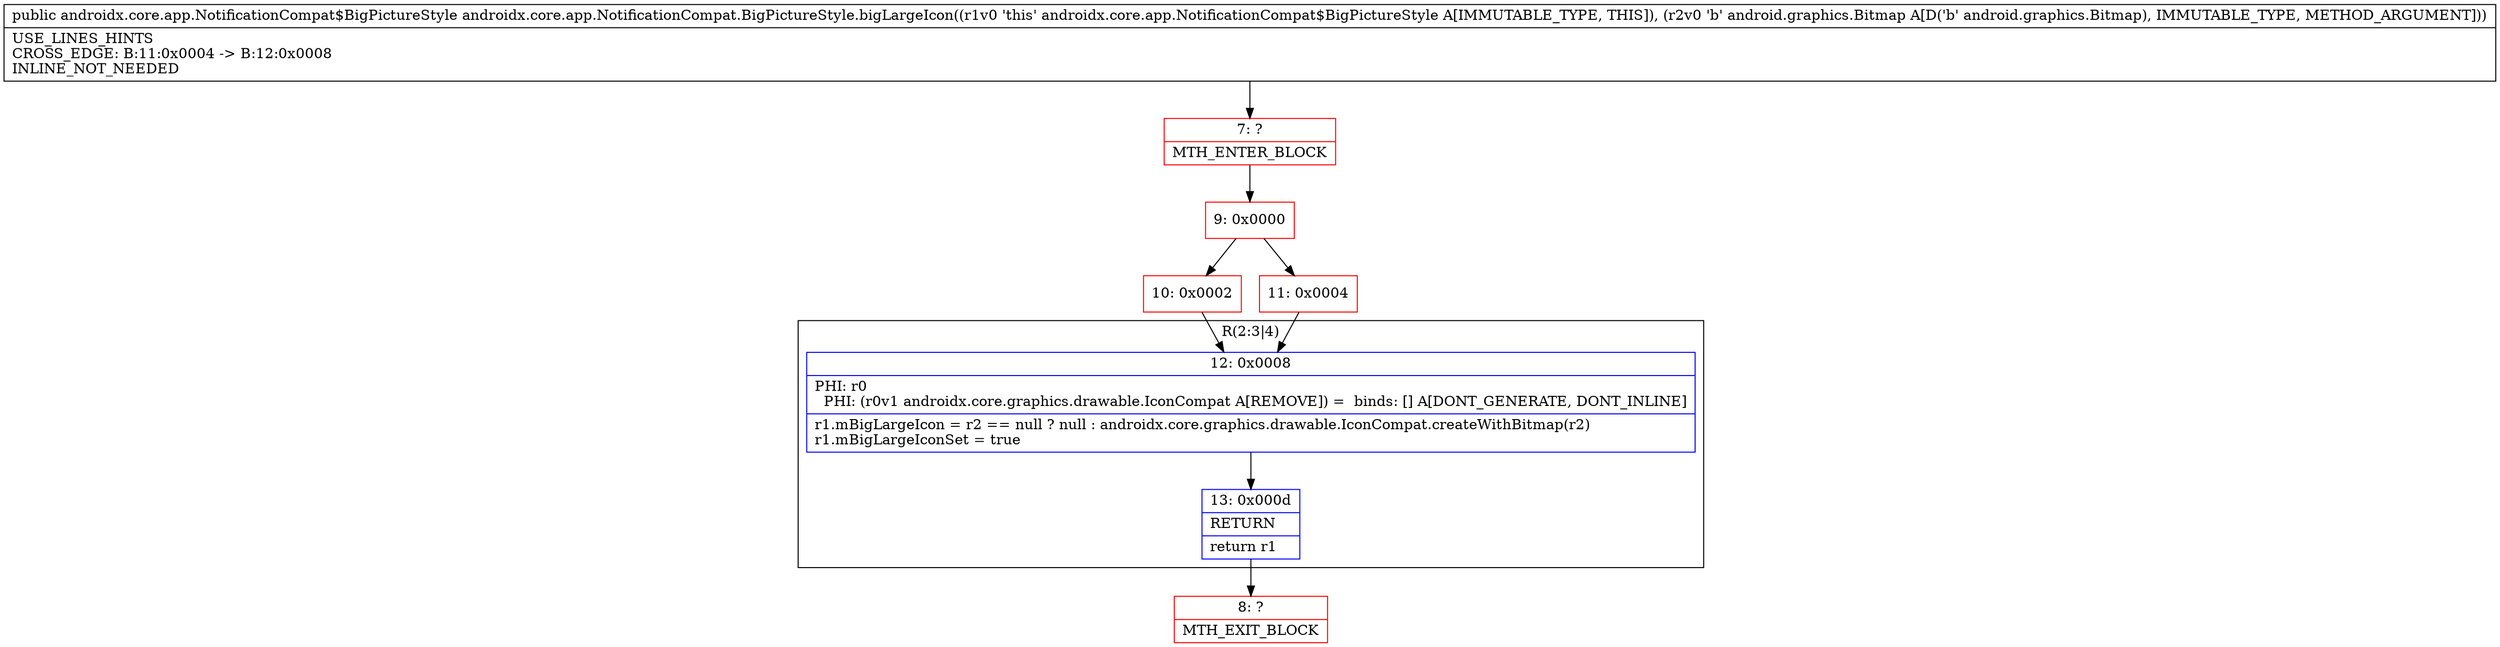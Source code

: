 digraph "CFG forandroidx.core.app.NotificationCompat.BigPictureStyle.bigLargeIcon(Landroid\/graphics\/Bitmap;)Landroidx\/core\/app\/NotificationCompat$BigPictureStyle;" {
subgraph cluster_Region_1089854448 {
label = "R(2:3|4)";
node [shape=record,color=blue];
Node_12 [shape=record,label="{12\:\ 0x0008|PHI: r0 \l  PHI: (r0v1 androidx.core.graphics.drawable.IconCompat A[REMOVE]) =  binds: [] A[DONT_GENERATE, DONT_INLINE]\l|r1.mBigLargeIcon = r2 == null ? null : androidx.core.graphics.drawable.IconCompat.createWithBitmap(r2)\lr1.mBigLargeIconSet = true\l}"];
Node_13 [shape=record,label="{13\:\ 0x000d|RETURN\l|return r1\l}"];
}
Node_7 [shape=record,color=red,label="{7\:\ ?|MTH_ENTER_BLOCK\l}"];
Node_9 [shape=record,color=red,label="{9\:\ 0x0000}"];
Node_10 [shape=record,color=red,label="{10\:\ 0x0002}"];
Node_8 [shape=record,color=red,label="{8\:\ ?|MTH_EXIT_BLOCK\l}"];
Node_11 [shape=record,color=red,label="{11\:\ 0x0004}"];
MethodNode[shape=record,label="{public androidx.core.app.NotificationCompat$BigPictureStyle androidx.core.app.NotificationCompat.BigPictureStyle.bigLargeIcon((r1v0 'this' androidx.core.app.NotificationCompat$BigPictureStyle A[IMMUTABLE_TYPE, THIS]), (r2v0 'b' android.graphics.Bitmap A[D('b' android.graphics.Bitmap), IMMUTABLE_TYPE, METHOD_ARGUMENT]))  | USE_LINES_HINTS\lCROSS_EDGE: B:11:0x0004 \-\> B:12:0x0008\lINLINE_NOT_NEEDED\l}"];
MethodNode -> Node_7;Node_12 -> Node_13;
Node_13 -> Node_8;
Node_7 -> Node_9;
Node_9 -> Node_10;
Node_9 -> Node_11;
Node_10 -> Node_12;
Node_11 -> Node_12;
}

